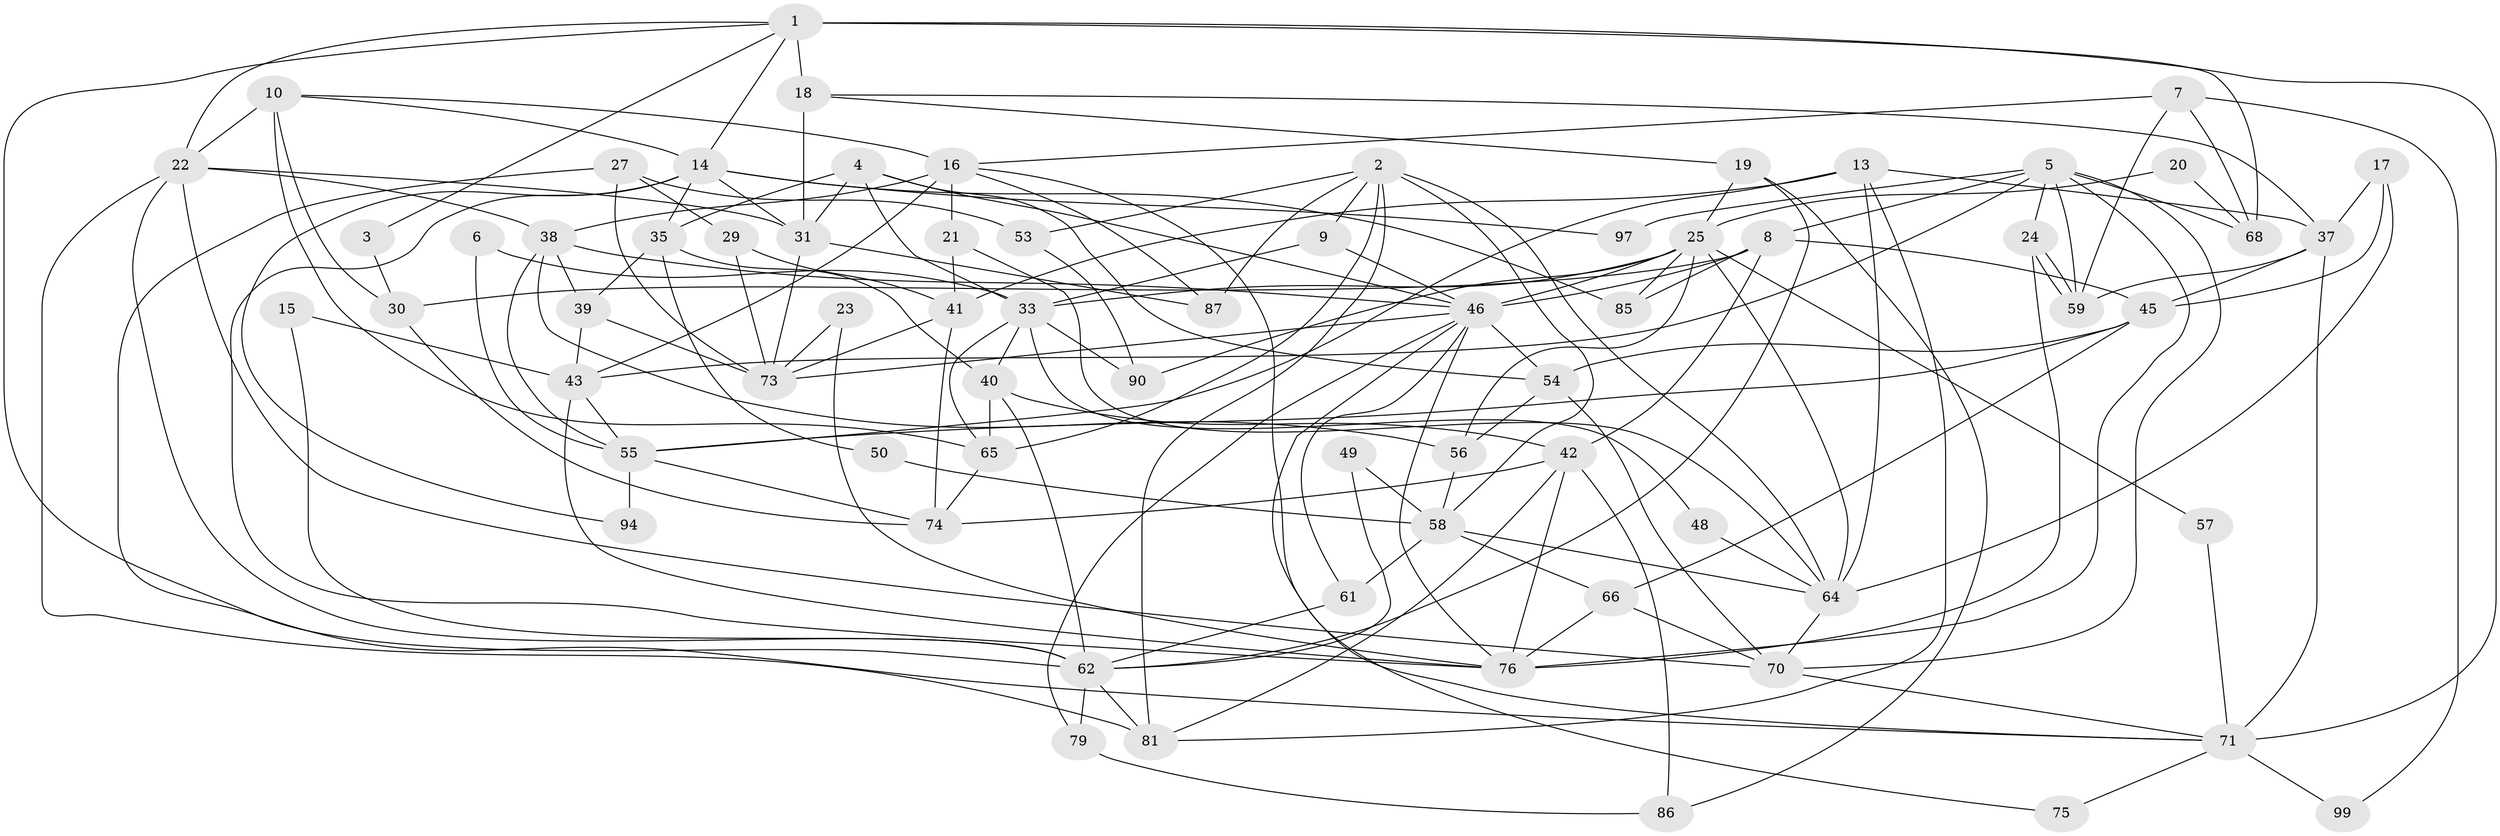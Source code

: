 // original degree distribution, {6: 0.12121212121212122, 5: 0.15151515151515152, 3: 0.20202020202020202, 4: 0.2727272727272727, 2: 0.1919191919191919, 7: 0.050505050505050504, 8: 0.010101010101010102}
// Generated by graph-tools (version 1.1) at 2025/11/02/27/25 16:11:16]
// undirected, 69 vertices, 164 edges
graph export_dot {
graph [start="1"]
  node [color=gray90,style=filled];
  1 [super="+12"];
  2 [super="+52"];
  3;
  4 [super="+11"];
  5 [super="+83"];
  6;
  7;
  8 [super="+63"];
  9;
  10 [super="+44"];
  13 [super="+60"];
  14 [super="+28"];
  15;
  16 [super="+69"];
  17;
  18;
  19;
  20;
  21;
  22 [super="+32"];
  23;
  24;
  25 [super="+26"];
  27 [super="+34"];
  29;
  30 [super="+67"];
  31 [super="+36"];
  33 [super="+72"];
  35;
  37 [super="+47"];
  38 [super="+88"];
  39;
  40 [super="+84"];
  41;
  42 [super="+77"];
  43;
  45 [super="+51"];
  46 [super="+78"];
  48;
  49;
  50;
  53;
  54;
  55 [super="+80"];
  56;
  57;
  58 [super="+82"];
  59;
  61;
  62 [super="+96"];
  64 [super="+98"];
  65;
  66;
  68;
  70 [super="+95"];
  71 [super="+89"];
  73 [super="+93"];
  74 [super="+92"];
  75;
  76 [super="+91"];
  79;
  81;
  85;
  86;
  87;
  90;
  94;
  97;
  99;
  1 -- 71;
  1 -- 14;
  1 -- 18 [weight=2];
  1 -- 62;
  1 -- 68;
  1 -- 3;
  1 -- 22;
  2 -- 58;
  2 -- 81;
  2 -- 65;
  2 -- 87;
  2 -- 9;
  2 -- 53;
  2 -- 64;
  3 -- 30 [weight=2];
  4 -- 31 [weight=2];
  4 -- 54;
  4 -- 33;
  4 -- 35;
  4 -- 46;
  5 -- 68;
  5 -- 76;
  5 -- 43;
  5 -- 97;
  5 -- 8;
  5 -- 24;
  5 -- 59;
  5 -- 70;
  6 -- 33;
  6 -- 55;
  7 -- 59;
  7 -- 68;
  7 -- 99;
  7 -- 16;
  8 -- 30;
  8 -- 45;
  8 -- 42;
  8 -- 46;
  8 -- 85;
  9 -- 46;
  9 -- 33;
  10 -- 65;
  10 -- 22;
  10 -- 16;
  10 -- 30;
  10 -- 14;
  13 -- 55;
  13 -- 41;
  13 -- 64;
  13 -- 81;
  13 -- 37;
  14 -- 97;
  14 -- 35;
  14 -- 85;
  14 -- 94;
  14 -- 76;
  14 -- 31;
  15 -- 43;
  15 -- 62;
  16 -- 87;
  16 -- 21;
  16 -- 43;
  16 -- 38;
  16 -- 71;
  17 -- 64;
  17 -- 45;
  17 -- 37;
  18 -- 19;
  18 -- 37;
  18 -- 31;
  19 -- 86;
  19 -- 25;
  19 -- 62;
  20 -- 68;
  20 -- 25;
  21 -- 64;
  21 -- 41;
  22 -- 81;
  22 -- 38;
  22 -- 70;
  22 -- 62;
  22 -- 31;
  23 -- 73;
  23 -- 76;
  24 -- 59;
  24 -- 59;
  24 -- 76;
  25 -- 56;
  25 -- 57;
  25 -- 64 [weight=2];
  25 -- 85;
  25 -- 90;
  25 -- 33;
  25 -- 46;
  27 -- 73;
  27 -- 53;
  27 -- 71;
  27 -- 29;
  29 -- 41;
  29 -- 73;
  30 -- 74;
  31 -- 87;
  31 -- 73;
  33 -- 90;
  33 -- 48;
  33 -- 65;
  33 -- 40;
  35 -- 40;
  35 -- 39;
  35 -- 50;
  37 -- 71;
  37 -- 59;
  37 -- 45;
  38 -- 46;
  38 -- 55;
  38 -- 56;
  38 -- 39;
  39 -- 43;
  39 -- 73;
  40 -- 65;
  40 -- 42;
  40 -- 62;
  41 -- 73;
  41 -- 74;
  42 -- 76;
  42 -- 81;
  42 -- 74;
  42 -- 86;
  43 -- 76;
  43 -- 55;
  45 -- 66;
  45 -- 54;
  45 -- 55;
  46 -- 54;
  46 -- 75;
  46 -- 73;
  46 -- 76;
  46 -- 61;
  46 -- 79;
  48 -- 64;
  49 -- 58;
  49 -- 62;
  50 -- 58;
  53 -- 90;
  54 -- 56;
  54 -- 70;
  55 -- 94;
  55 -- 74;
  56 -- 58;
  57 -- 71;
  58 -- 66;
  58 -- 64;
  58 -- 61;
  61 -- 62;
  62 -- 79;
  62 -- 81;
  64 -- 70;
  65 -- 74;
  66 -- 76;
  66 -- 70;
  70 -- 71;
  71 -- 75;
  71 -- 99;
  79 -- 86;
}
